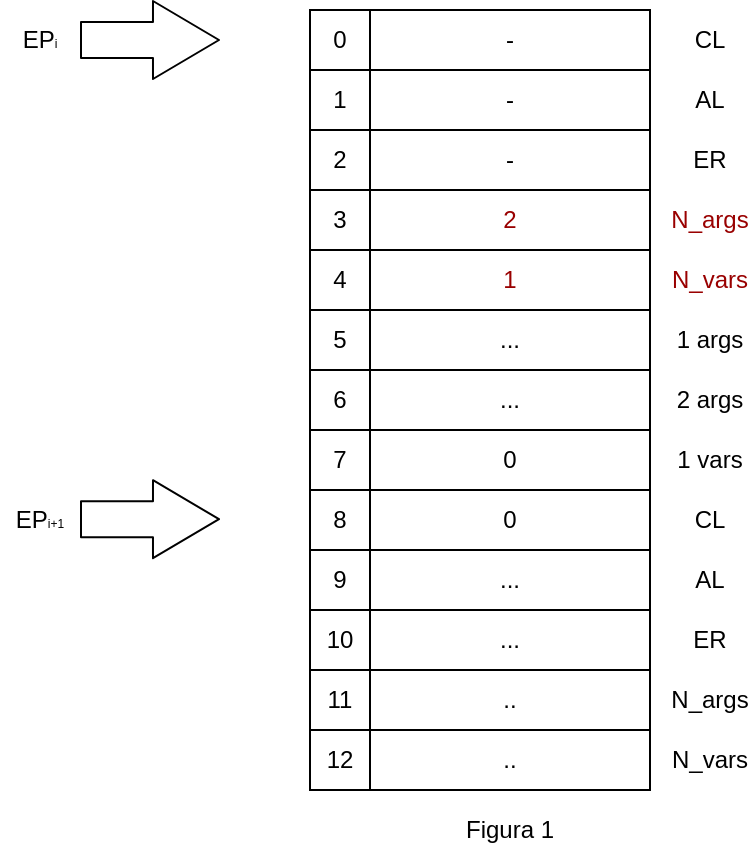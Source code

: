 <mxfile version="13.0.3" type="device" pages="3"><diagram id="bWIbmQKmutYjY63p2TUT" name="Page-1"><mxGraphModel dx="918" dy="692" grid="1" gridSize="10" guides="1" tooltips="1" connect="1" arrows="1" fold="1" page="1" pageScale="1" pageWidth="850" pageHeight="1100" math="0" shadow="0"><root><mxCell id="0"/><mxCell id="1" parent="0"/><mxCell id="3vf0LP9QEMY_0jzSVfLM-2" value="-" style="rounded=0;whiteSpace=wrap;html=1;" parent="1" vertex="1"><mxGeometry x="200" y="90" width="140" height="30" as="geometry"/></mxCell><mxCell id="3vf0LP9QEMY_0jzSVfLM-28" value="0" style="rounded=0;whiteSpace=wrap;html=1;" parent="1" vertex="1"><mxGeometry x="170" y="90" width="30" height="30" as="geometry"/></mxCell><mxCell id="3vf0LP9QEMY_0jzSVfLM-29" value="1" style="rounded=0;whiteSpace=wrap;html=1;" parent="1" vertex="1"><mxGeometry x="170" y="120" width="30" height="30" as="geometry"/></mxCell><mxCell id="3vf0LP9QEMY_0jzSVfLM-30" value="2" style="rounded=0;whiteSpace=wrap;html=1;" parent="1" vertex="1"><mxGeometry x="170" y="150" width="30" height="30" as="geometry"/></mxCell><mxCell id="3vf0LP9QEMY_0jzSVfLM-31" value="3" style="rounded=0;whiteSpace=wrap;html=1;" parent="1" vertex="1"><mxGeometry x="170" y="180" width="30" height="30" as="geometry"/></mxCell><mxCell id="3vf0LP9QEMY_0jzSVfLM-32" value="4" style="rounded=0;whiteSpace=wrap;html=1;" parent="1" vertex="1"><mxGeometry x="170" y="210" width="30" height="30" as="geometry"/></mxCell><mxCell id="3vf0LP9QEMY_0jzSVfLM-33" value="5" style="rounded=0;whiteSpace=wrap;html=1;" parent="1" vertex="1"><mxGeometry x="170" y="240" width="30" height="30" as="geometry"/></mxCell><mxCell id="3vf0LP9QEMY_0jzSVfLM-34" value="6" style="rounded=0;whiteSpace=wrap;html=1;" parent="1" vertex="1"><mxGeometry x="170" y="270" width="30" height="30" as="geometry"/></mxCell><mxCell id="3vf0LP9QEMY_0jzSVfLM-35" value="7" style="rounded=0;whiteSpace=wrap;html=1;" parent="1" vertex="1"><mxGeometry x="170" y="300" width="30" height="30" as="geometry"/></mxCell><mxCell id="3vf0LP9QEMY_0jzSVfLM-36" value="8" style="rounded=0;whiteSpace=wrap;html=1;" parent="1" vertex="1"><mxGeometry x="170" y="330" width="30" height="30" as="geometry"/></mxCell><mxCell id="3vf0LP9QEMY_0jzSVfLM-37" value="9" style="rounded=0;whiteSpace=wrap;html=1;" parent="1" vertex="1"><mxGeometry x="170" y="360" width="30" height="30" as="geometry"/></mxCell><mxCell id="3vf0LP9QEMY_0jzSVfLM-38" value="10" style="rounded=0;whiteSpace=wrap;html=1;" parent="1" vertex="1"><mxGeometry x="170" y="390" width="30" height="30" as="geometry"/></mxCell><mxCell id="3vf0LP9QEMY_0jzSVfLM-39" value="11" style="rounded=0;whiteSpace=wrap;html=1;" parent="1" vertex="1"><mxGeometry x="170" y="420" width="30" height="30" as="geometry"/></mxCell><mxCell id="3vf0LP9QEMY_0jzSVfLM-53" value="-" style="rounded=0;whiteSpace=wrap;html=1;" parent="1" vertex="1"><mxGeometry x="200" y="120" width="140" height="30" as="geometry"/></mxCell><mxCell id="3vf0LP9QEMY_0jzSVfLM-54" value="-" style="rounded=0;whiteSpace=wrap;html=1;" parent="1" vertex="1"><mxGeometry x="200" y="150" width="140" height="30" as="geometry"/></mxCell><mxCell id="3vf0LP9QEMY_0jzSVfLM-55" value="&lt;font color=&quot;#990000&quot;&gt;2&lt;/font&gt;" style="rounded=0;whiteSpace=wrap;html=1;" parent="1" vertex="1"><mxGeometry x="200" y="180" width="140" height="30" as="geometry"/></mxCell><mxCell id="3vf0LP9QEMY_0jzSVfLM-56" value="&lt;font color=&quot;#990000&quot;&gt;1&lt;/font&gt;" style="rounded=0;whiteSpace=wrap;html=1;" parent="1" vertex="1"><mxGeometry x="200" y="210" width="140" height="30" as="geometry"/></mxCell><mxCell id="3vf0LP9QEMY_0jzSVfLM-57" value="..." style="rounded=0;whiteSpace=wrap;html=1;" parent="1" vertex="1"><mxGeometry x="200" y="240" width="140" height="30" as="geometry"/></mxCell><mxCell id="3vf0LP9QEMY_0jzSVfLM-58" value="..." style="rounded=0;whiteSpace=wrap;html=1;" parent="1" vertex="1"><mxGeometry x="200" y="270" width="140" height="30" as="geometry"/></mxCell><mxCell id="3vf0LP9QEMY_0jzSVfLM-59" value="&lt;span&gt;0&lt;/span&gt;" style="rounded=0;whiteSpace=wrap;html=1;" parent="1" vertex="1"><mxGeometry x="200" y="300" width="140" height="30" as="geometry"/></mxCell><mxCell id="3vf0LP9QEMY_0jzSVfLM-60" value="0" style="rounded=0;whiteSpace=wrap;html=1;" parent="1" vertex="1"><mxGeometry x="200" y="330" width="140" height="30" as="geometry"/></mxCell><mxCell id="3vf0LP9QEMY_0jzSVfLM-61" value="..." style="rounded=0;whiteSpace=wrap;html=1;" parent="1" vertex="1"><mxGeometry x="200" y="360" width="140" height="30" as="geometry"/></mxCell><mxCell id="3vf0LP9QEMY_0jzSVfLM-62" value="..." style="rounded=0;whiteSpace=wrap;html=1;" parent="1" vertex="1"><mxGeometry x="200" y="390" width="140" height="30" as="geometry"/></mxCell><mxCell id="3vf0LP9QEMY_0jzSVfLM-63" value=".." style="rounded=0;whiteSpace=wrap;html=1;" parent="1" vertex="1"><mxGeometry x="200" y="420" width="140" height="30" as="geometry"/></mxCell><mxCell id="3vf0LP9QEMY_0jzSVfLM-72" value="CL" style="text;html=1;strokeColor=none;fillColor=none;align=center;verticalAlign=middle;whiteSpace=wrap;rounded=0;" parent="1" vertex="1"><mxGeometry x="350" y="95" width="40" height="20" as="geometry"/></mxCell><mxCell id="3vf0LP9QEMY_0jzSVfLM-73" value="AL" style="text;html=1;strokeColor=none;fillColor=none;align=center;verticalAlign=middle;whiteSpace=wrap;rounded=0;" parent="1" vertex="1"><mxGeometry x="350" y="125" width="40" height="20" as="geometry"/></mxCell><mxCell id="3vf0LP9QEMY_0jzSVfLM-74" value="ER" style="text;html=1;strokeColor=none;fillColor=none;align=center;verticalAlign=middle;whiteSpace=wrap;rounded=0;" parent="1" vertex="1"><mxGeometry x="350" y="155" width="40" height="20" as="geometry"/></mxCell><mxCell id="3vf0LP9QEMY_0jzSVfLM-75" value="1 args" style="text;html=1;strokeColor=none;fillColor=none;align=center;verticalAlign=middle;whiteSpace=wrap;rounded=0;" parent="1" vertex="1"><mxGeometry x="350" y="245" width="40" height="20" as="geometry"/></mxCell><mxCell id="3vf0LP9QEMY_0jzSVfLM-76" value="1 vars" style="text;html=1;strokeColor=none;fillColor=none;align=center;verticalAlign=middle;whiteSpace=wrap;rounded=0;" parent="1" vertex="1"><mxGeometry x="350" y="305" width="40" height="20" as="geometry"/></mxCell><mxCell id="3vf0LP9QEMY_0jzSVfLM-85" value="" style="shape=flexArrow;endArrow=classic;html=1;width=18;endSize=10.67;" parent="1" edge="1"><mxGeometry width="50" height="50" relative="1" as="geometry"><mxPoint x="55" y="105" as="sourcePoint"/><mxPoint x="125" y="105" as="targetPoint"/></mxGeometry></mxCell><mxCell id="3vf0LP9QEMY_0jzSVfLM-86" value="EP&lt;font style=&quot;font-size: 6px&quot;&gt;i&lt;/font&gt;" style="text;html=1;strokeColor=none;fillColor=none;align=center;verticalAlign=middle;whiteSpace=wrap;rounded=0;" parent="1" vertex="1"><mxGeometry x="15" y="95" width="40" height="20" as="geometry"/></mxCell><mxCell id="3vf0LP9QEMY_0jzSVfLM-88" value="2 args" style="text;html=1;strokeColor=none;fillColor=none;align=center;verticalAlign=middle;whiteSpace=wrap;rounded=0;" parent="1" vertex="1"><mxGeometry x="350" y="275" width="40" height="20" as="geometry"/></mxCell><mxCell id="3vf0LP9QEMY_0jzSVfLM-89" value="CL" style="text;html=1;strokeColor=none;fillColor=none;align=center;verticalAlign=middle;whiteSpace=wrap;rounded=0;" parent="1" vertex="1"><mxGeometry x="350" y="335" width="40" height="20" as="geometry"/></mxCell><mxCell id="3vf0LP9QEMY_0jzSVfLM-90" value="AL" style="text;html=1;strokeColor=none;fillColor=none;align=center;verticalAlign=middle;whiteSpace=wrap;rounded=0;" parent="1" vertex="1"><mxGeometry x="350" y="365" width="40" height="20" as="geometry"/></mxCell><mxCell id="3vf0LP9QEMY_0jzSVfLM-91" value="ER" style="text;html=1;strokeColor=none;fillColor=none;align=center;verticalAlign=middle;whiteSpace=wrap;rounded=0;" parent="1" vertex="1"><mxGeometry x="350" y="395" width="40" height="20" as="geometry"/></mxCell><mxCell id="90_dfy2m0-d4MlncVUaW-7" value="&lt;font color=&quot;#990000&quot;&gt;N_args&lt;/font&gt;" style="text;html=1;strokeColor=none;fillColor=none;align=center;verticalAlign=middle;whiteSpace=wrap;rounded=0;" parent="1" vertex="1"><mxGeometry x="350" y="185" width="40" height="20" as="geometry"/></mxCell><mxCell id="90_dfy2m0-d4MlncVUaW-9" value="N_args" style="text;html=1;strokeColor=none;fillColor=none;align=center;verticalAlign=middle;whiteSpace=wrap;rounded=0;" parent="1" vertex="1"><mxGeometry x="350" y="425" width="40" height="20" as="geometry"/></mxCell><mxCell id="90_dfy2m0-d4MlncVUaW-12" value="N_vars" style="text;html=1;strokeColor=none;fillColor=none;align=center;verticalAlign=middle;whiteSpace=wrap;rounded=0;" parent="1" vertex="1"><mxGeometry x="350" y="455" width="40" height="20" as="geometry"/></mxCell><mxCell id="90_dfy2m0-d4MlncVUaW-13" value="" style="shape=flexArrow;endArrow=classic;html=1;width=18;endSize=10.67;" parent="1" edge="1"><mxGeometry width="50" height="50" relative="1" as="geometry"><mxPoint x="55.0" y="344.58" as="sourcePoint"/><mxPoint x="125.0" y="344.58" as="targetPoint"/></mxGeometry></mxCell><mxCell id="90_dfy2m0-d4MlncVUaW-24" value="Figura 1" style="text;html=1;strokeColor=none;fillColor=none;align=center;verticalAlign=middle;whiteSpace=wrap;rounded=0;" parent="1" vertex="1"><mxGeometry x="235" y="490" width="70" height="20" as="geometry"/></mxCell><mxCell id="90_dfy2m0-d4MlncVUaW-26" value="EP&lt;font style=&quot;font-size: 6px&quot;&gt;i+1&lt;/font&gt;" style="text;html=1;strokeColor=none;fillColor=none;align=center;verticalAlign=middle;whiteSpace=wrap;rounded=0;" parent="1" vertex="1"><mxGeometry x="15" y="335" width="40" height="20" as="geometry"/></mxCell><mxCell id="rPzPwH_F-iFR3nJCpTKE-26" value="12" style="rounded=0;whiteSpace=wrap;html=1;" vertex="1" parent="1"><mxGeometry x="170" y="450" width="30" height="30" as="geometry"/></mxCell><mxCell id="rPzPwH_F-iFR3nJCpTKE-27" value=".." style="rounded=0;whiteSpace=wrap;html=1;" vertex="1" parent="1"><mxGeometry x="200" y="450" width="140" height="30" as="geometry"/></mxCell><mxCell id="rPzPwH_F-iFR3nJCpTKE-29" value="&lt;font color=&quot;#990000&quot;&gt;N_vars&lt;/font&gt;" style="text;html=1;strokeColor=none;fillColor=none;align=center;verticalAlign=middle;whiteSpace=wrap;rounded=0;" vertex="1" parent="1"><mxGeometry x="350" y="215" width="40" height="20" as="geometry"/></mxCell></root></mxGraphModel></diagram><diagram id="WdYudhhHzIaqCz_0Nquq" name="Page-2"><mxGraphModel dx="3054" dy="1660" grid="1" gridSize="10" guides="1" tooltips="1" connect="1" arrows="1" fold="1" page="1" pageScale="1" pageWidth="850" pageHeight="1100" math="0" shadow="0"><root><mxCell id="Pc0mgpyowYj7SjKnbzdj-0"/><mxCell id="Pc0mgpyowYj7SjKnbzdj-1" parent="Pc0mgpyowYj7SjKnbzdj-0"/><mxCell id="Pc0mgpyowYj7SjKnbzdj-29" style="rounded=0;orthogonalLoop=1;jettySize=auto;html=1;exitX=0.5;exitY=1;exitDx=0;exitDy=0;entryX=0.5;entryY=0;entryDx=0;entryDy=0;" parent="Pc0mgpyowYj7SjKnbzdj-1" source="Pc0mgpyowYj7SjKnbzdj-26" target="Pc0mgpyowYj7SjKnbzdj-27" edge="1"><mxGeometry relative="1" as="geometry"/></mxCell><mxCell id="Pc0mgpyowYj7SjKnbzdj-137" style="edgeStyle=none;rounded=0;orthogonalLoop=1;jettySize=auto;html=1;exitX=0.5;exitY=1;exitDx=0;exitDy=0;entryX=0.5;entryY=0;entryDx=0;entryDy=0;" parent="Pc0mgpyowYj7SjKnbzdj-1" source="Pc0mgpyowYj7SjKnbzdj-26" target="Pc0mgpyowYj7SjKnbzdj-109" edge="1"><mxGeometry relative="1" as="geometry"/></mxCell><mxCell id="Pc0mgpyowYj7SjKnbzdj-26" value="0&lt;br&gt;&lt;br&gt;int[1, 17]" style="rounded=0;whiteSpace=wrap;html=1;" parent="Pc0mgpyowYj7SjKnbzdj-1" vertex="1"><mxGeometry x="255" y="90" width="280" height="70" as="geometry"/></mxCell><mxCell id="Pc0mgpyowYj7SjKnbzdj-48" style="edgeStyle=none;rounded=0;orthogonalLoop=1;jettySize=auto;html=1;exitX=0.5;exitY=1;exitDx=0;exitDy=0;entryX=0.5;entryY=0;entryDx=0;entryDy=0;" parent="Pc0mgpyowYj7SjKnbzdj-1" source="Pc0mgpyowYj7SjKnbzdj-27" target="Pc0mgpyowYj7SjKnbzdj-47" edge="1"><mxGeometry relative="1" as="geometry"/></mxCell><mxCell id="Pc0mgpyowYj7SjKnbzdj-51" style="edgeStyle=none;rounded=0;orthogonalLoop=1;jettySize=auto;html=1;exitX=0.5;exitY=1;exitDx=0;exitDy=0;entryX=0.5;entryY=0;entryDx=0;entryDy=0;" parent="Pc0mgpyowYj7SjKnbzdj-1" source="Pc0mgpyowYj7SjKnbzdj-27" target="Pc0mgpyowYj7SjKnbzdj-100" edge="1"><mxGeometry relative="1" as="geometry"><mxPoint x="212.5" y="380" as="targetPoint"/></mxGeometry></mxCell><mxCell id="Pc0mgpyowYj7SjKnbzdj-79" style="edgeStyle=none;rounded=0;orthogonalLoop=1;jettySize=auto;html=1;exitX=0.5;exitY=1;exitDx=0;exitDy=0;entryX=0.5;entryY=0;entryDx=0;entryDy=0;" parent="Pc0mgpyowYj7SjKnbzdj-1" source="Pc0mgpyowYj7SjKnbzdj-27" target="Pc0mgpyowYj7SjKnbzdj-67" edge="1"><mxGeometry relative="1" as="geometry"/></mxCell><mxCell id="Pc0mgpyowYj7SjKnbzdj-27" value="1&lt;br&gt;&lt;br&gt;int[2, 7, 12]" style="rounded=0;whiteSpace=wrap;html=1;" parent="Pc0mgpyowYj7SjKnbzdj-1" vertex="1"><mxGeometry x="-100" y="240" width="125" height="70" as="geometry"/></mxCell><mxCell id="Pc0mgpyowYj7SjKnbzdj-43" value="H = 1" style="text;html=1;strokeColor=none;fillColor=none;align=center;verticalAlign=middle;whiteSpace=wrap;rounded=0;" parent="Pc0mgpyowYj7SjKnbzdj-1" vertex="1"><mxGeometry x="1330" y="265" width="40" height="20" as="geometry"/></mxCell><mxCell id="Pc0mgpyowYj7SjKnbzdj-44" value="H = 2" style="text;html=1;strokeColor=none;fillColor=none;align=center;verticalAlign=middle;whiteSpace=wrap;rounded=0;" parent="Pc0mgpyowYj7SjKnbzdj-1" vertex="1"><mxGeometry x="1330" y="410" width="40" height="20" as="geometry"/></mxCell><mxCell id="Pc0mgpyowYj7SjKnbzdj-45" value="H = 3" style="text;html=1;strokeColor=none;fillColor=none;align=center;verticalAlign=middle;whiteSpace=wrap;rounded=0;" parent="Pc0mgpyowYj7SjKnbzdj-1" vertex="1"><mxGeometry x="1330" y="520" width="40" height="20" as="geometry"/></mxCell><mxCell id="Pc0mgpyowYj7SjKnbzdj-84" style="edgeStyle=none;rounded=0;orthogonalLoop=1;jettySize=auto;html=1;exitX=0.5;exitY=1;exitDx=0;exitDy=0;entryX=0.5;entryY=0;entryDx=0;entryDy=0;" parent="Pc0mgpyowYj7SjKnbzdj-1" source="Pc0mgpyowYj7SjKnbzdj-47" target="Pc0mgpyowYj7SjKnbzdj-80" edge="1"><mxGeometry relative="1" as="geometry"/></mxCell><mxCell id="Pc0mgpyowYj7SjKnbzdj-85" style="edgeStyle=none;rounded=0;orthogonalLoop=1;jettySize=auto;html=1;exitX=0.5;exitY=1;exitDx=0;exitDy=0;entryX=0.5;entryY=0;entryDx=0;entryDy=0;" parent="Pc0mgpyowYj7SjKnbzdj-1" source="Pc0mgpyowYj7SjKnbzdj-47" target="Pc0mgpyowYj7SjKnbzdj-81" edge="1"><mxGeometry relative="1" as="geometry"/></mxCell><mxCell id="Pc0mgpyowYj7SjKnbzdj-86" style="edgeStyle=none;rounded=0;orthogonalLoop=1;jettySize=auto;html=1;exitX=0.5;exitY=1;exitDx=0;exitDy=0;entryX=0.5;entryY=0;entryDx=0;entryDy=0;" parent="Pc0mgpyowYj7SjKnbzdj-1" source="Pc0mgpyowYj7SjKnbzdj-47" target="Pc0mgpyowYj7SjKnbzdj-82" edge="1"><mxGeometry relative="1" as="geometry"/></mxCell><mxCell id="Pc0mgpyowYj7SjKnbzdj-87" style="edgeStyle=none;rounded=0;orthogonalLoop=1;jettySize=auto;html=1;exitX=0.5;exitY=1;exitDx=0;exitDy=0;entryX=0.5;entryY=0;entryDx=0;entryDy=0;" parent="Pc0mgpyowYj7SjKnbzdj-1" source="Pc0mgpyowYj7SjKnbzdj-47" target="Pc0mgpyowYj7SjKnbzdj-83" edge="1"><mxGeometry relative="1" as="geometry"/></mxCell><mxCell id="Pc0mgpyowYj7SjKnbzdj-47" value="2&lt;br&gt;&lt;br&gt;int[3, 4, 5, 6]" style="rounded=0;whiteSpace=wrap;html=1;" parent="Pc0mgpyowYj7SjKnbzdj-1" vertex="1"><mxGeometry x="-380" y="380" width="120" height="70" as="geometry"/></mxCell><mxCell id="Pc0mgpyowYj7SjKnbzdj-66" value="nós que existem até à raiz a partir desta altura * pos do nó + 1&lt;br&gt;&lt;br&gt;neste caso vai dar a posição 17" style="text;html=1;strokeColor=none;fillColor=none;align=center;verticalAlign=middle;whiteSpace=wrap;rounded=0;" parent="Pc0mgpyowYj7SjKnbzdj-1" vertex="1"><mxGeometry x="-326" y="247.5" width="216" height="55" as="geometry"/></mxCell><mxCell id="Pc0mgpyowYj7SjKnbzdj-92" style="edgeStyle=none;rounded=0;orthogonalLoop=1;jettySize=auto;html=1;exitX=0.5;exitY=1;exitDx=0;exitDy=0;entryX=0.5;entryY=0;entryDx=0;entryDy=0;" parent="Pc0mgpyowYj7SjKnbzdj-1" source="Pc0mgpyowYj7SjKnbzdj-67" target="Pc0mgpyowYj7SjKnbzdj-88" edge="1"><mxGeometry relative="1" as="geometry"/></mxCell><mxCell id="Pc0mgpyowYj7SjKnbzdj-93" style="edgeStyle=none;rounded=0;orthogonalLoop=1;jettySize=auto;html=1;exitX=0.5;exitY=1;exitDx=0;exitDy=0;entryX=0.5;entryY=0;entryDx=0;entryDy=0;" parent="Pc0mgpyowYj7SjKnbzdj-1" source="Pc0mgpyowYj7SjKnbzdj-67" target="Pc0mgpyowYj7SjKnbzdj-89" edge="1"><mxGeometry relative="1" as="geometry"/></mxCell><mxCell id="Pc0mgpyowYj7SjKnbzdj-94" style="edgeStyle=none;rounded=0;orthogonalLoop=1;jettySize=auto;html=1;exitX=0.5;exitY=1;exitDx=0;exitDy=0;entryX=0.5;entryY=0;entryDx=0;entryDy=0;" parent="Pc0mgpyowYj7SjKnbzdj-1" source="Pc0mgpyowYj7SjKnbzdj-67" target="Pc0mgpyowYj7SjKnbzdj-90" edge="1"><mxGeometry relative="1" as="geometry"/></mxCell><mxCell id="Pc0mgpyowYj7SjKnbzdj-95" style="edgeStyle=none;rounded=0;orthogonalLoop=1;jettySize=auto;html=1;exitX=0.5;exitY=1;exitDx=0;exitDy=0;entryX=0.5;entryY=0;entryDx=0;entryDy=0;" parent="Pc0mgpyowYj7SjKnbzdj-1" source="Pc0mgpyowYj7SjKnbzdj-67" target="Pc0mgpyowYj7SjKnbzdj-91" edge="1"><mxGeometry relative="1" as="geometry"/></mxCell><mxCell id="Pc0mgpyowYj7SjKnbzdj-67" value="7" style="rounded=0;whiteSpace=wrap;html=1;" parent="Pc0mgpyowYj7SjKnbzdj-1" vertex="1"><mxGeometry x="-100" y="385" width="125" height="70" as="geometry"/></mxCell><mxCell id="Pc0mgpyowYj7SjKnbzdj-80" value="3" style="rounded=0;whiteSpace=wrap;html=1;" parent="Pc0mgpyowYj7SjKnbzdj-1" vertex="1"><mxGeometry x="-450" y="500" width="60" height="60" as="geometry"/></mxCell><mxCell id="Pc0mgpyowYj7SjKnbzdj-81" value="4" style="rounded=0;whiteSpace=wrap;html=1;" parent="Pc0mgpyowYj7SjKnbzdj-1" vertex="1"><mxGeometry x="-380" y="500" width="60" height="60" as="geometry"/></mxCell><mxCell id="Pc0mgpyowYj7SjKnbzdj-82" value="5" style="rounded=0;whiteSpace=wrap;html=1;" parent="Pc0mgpyowYj7SjKnbzdj-1" vertex="1"><mxGeometry x="-310" y="500" width="60" height="60" as="geometry"/></mxCell><mxCell id="Pc0mgpyowYj7SjKnbzdj-83" value="6" style="rounded=0;whiteSpace=wrap;html=1;" parent="Pc0mgpyowYj7SjKnbzdj-1" vertex="1"><mxGeometry x="-240" y="500" width="60" height="60" as="geometry"/></mxCell><mxCell id="Pc0mgpyowYj7SjKnbzdj-88" value="8" style="rounded=0;whiteSpace=wrap;html=1;" parent="Pc0mgpyowYj7SjKnbzdj-1" vertex="1"><mxGeometry x="-170" y="500" width="60" height="60" as="geometry"/></mxCell><mxCell id="Pc0mgpyowYj7SjKnbzdj-89" value="9" style="rounded=0;whiteSpace=wrap;html=1;" parent="Pc0mgpyowYj7SjKnbzdj-1" vertex="1"><mxGeometry x="-100" y="500" width="60" height="60" as="geometry"/></mxCell><mxCell id="Pc0mgpyowYj7SjKnbzdj-90" value="10" style="rounded=0;whiteSpace=wrap;html=1;" parent="Pc0mgpyowYj7SjKnbzdj-1" vertex="1"><mxGeometry x="-30" y="500" width="60" height="60" as="geometry"/></mxCell><mxCell id="Pc0mgpyowYj7SjKnbzdj-91" value="11" style="rounded=0;whiteSpace=wrap;html=1;" parent="Pc0mgpyowYj7SjKnbzdj-1" vertex="1"><mxGeometry x="40" y="500" width="60" height="60" as="geometry"/></mxCell><mxCell id="Pc0mgpyowYj7SjKnbzdj-96" style="edgeStyle=none;rounded=0;orthogonalLoop=1;jettySize=auto;html=1;exitX=0.5;exitY=1;exitDx=0;exitDy=0;entryX=0.5;entryY=0;entryDx=0;entryDy=0;" parent="Pc0mgpyowYj7SjKnbzdj-1" source="Pc0mgpyowYj7SjKnbzdj-100" target="Pc0mgpyowYj7SjKnbzdj-101" edge="1"><mxGeometry relative="1" as="geometry"/></mxCell><mxCell id="Pc0mgpyowYj7SjKnbzdj-97" style="edgeStyle=none;rounded=0;orthogonalLoop=1;jettySize=auto;html=1;exitX=0.5;exitY=1;exitDx=0;exitDy=0;entryX=0.5;entryY=0;entryDx=0;entryDy=0;" parent="Pc0mgpyowYj7SjKnbzdj-1" source="Pc0mgpyowYj7SjKnbzdj-100" target="Pc0mgpyowYj7SjKnbzdj-102" edge="1"><mxGeometry relative="1" as="geometry"/></mxCell><mxCell id="Pc0mgpyowYj7SjKnbzdj-98" style="edgeStyle=none;rounded=0;orthogonalLoop=1;jettySize=auto;html=1;exitX=0.5;exitY=1;exitDx=0;exitDy=0;entryX=0.5;entryY=0;entryDx=0;entryDy=0;" parent="Pc0mgpyowYj7SjKnbzdj-1" source="Pc0mgpyowYj7SjKnbzdj-100" target="Pc0mgpyowYj7SjKnbzdj-103" edge="1"><mxGeometry relative="1" as="geometry"/></mxCell><mxCell id="Pc0mgpyowYj7SjKnbzdj-99" style="edgeStyle=none;rounded=0;orthogonalLoop=1;jettySize=auto;html=1;exitX=0.5;exitY=1;exitDx=0;exitDy=0;entryX=0.5;entryY=0;entryDx=0;entryDy=0;" parent="Pc0mgpyowYj7SjKnbzdj-1" source="Pc0mgpyowYj7SjKnbzdj-100" target="Pc0mgpyowYj7SjKnbzdj-104" edge="1"><mxGeometry relative="1" as="geometry"/></mxCell><mxCell id="Pc0mgpyowYj7SjKnbzdj-100" value="12" style="rounded=0;whiteSpace=wrap;html=1;" parent="Pc0mgpyowYj7SjKnbzdj-1" vertex="1"><mxGeometry x="180" y="385" width="125" height="70" as="geometry"/></mxCell><mxCell id="Pc0mgpyowYj7SjKnbzdj-101" value="13" style="rounded=0;whiteSpace=wrap;html=1;" parent="Pc0mgpyowYj7SjKnbzdj-1" vertex="1"><mxGeometry x="110" y="500" width="60" height="60" as="geometry"/></mxCell><mxCell id="Pc0mgpyowYj7SjKnbzdj-102" value="14" style="rounded=0;whiteSpace=wrap;html=1;" parent="Pc0mgpyowYj7SjKnbzdj-1" vertex="1"><mxGeometry x="180" y="500" width="60" height="60" as="geometry"/></mxCell><mxCell id="Pc0mgpyowYj7SjKnbzdj-103" value="15" style="rounded=0;whiteSpace=wrap;html=1;" parent="Pc0mgpyowYj7SjKnbzdj-1" vertex="1"><mxGeometry x="250" y="500" width="60" height="60" as="geometry"/></mxCell><mxCell id="Pc0mgpyowYj7SjKnbzdj-104" value="16" style="rounded=0;whiteSpace=wrap;html=1;" parent="Pc0mgpyowYj7SjKnbzdj-1" vertex="1"><mxGeometry x="320" y="500" width="60" height="60" as="geometry"/></mxCell><mxCell id="Pc0mgpyowYj7SjKnbzdj-106" style="edgeStyle=none;rounded=0;orthogonalLoop=1;jettySize=auto;html=1;exitX=0.5;exitY=1;exitDx=0;exitDy=0;entryX=0.5;entryY=0;entryDx=0;entryDy=0;" parent="Pc0mgpyowYj7SjKnbzdj-1" source="Pc0mgpyowYj7SjKnbzdj-109" target="Pc0mgpyowYj7SjKnbzdj-114" edge="1"><mxGeometry relative="1" as="geometry"/></mxCell><mxCell id="Pc0mgpyowYj7SjKnbzdj-107" style="edgeStyle=none;rounded=0;orthogonalLoop=1;jettySize=auto;html=1;exitX=0.5;exitY=1;exitDx=0;exitDy=0;entryX=0.5;entryY=0;entryDx=0;entryDy=0;" parent="Pc0mgpyowYj7SjKnbzdj-1" source="Pc0mgpyowYj7SjKnbzdj-109" target="Pc0mgpyowYj7SjKnbzdj-132" edge="1"><mxGeometry relative="1" as="geometry"><mxPoint x="1062.5" y="380" as="targetPoint"/></mxGeometry></mxCell><mxCell id="Pc0mgpyowYj7SjKnbzdj-108" style="edgeStyle=none;rounded=0;orthogonalLoop=1;jettySize=auto;html=1;exitX=0.5;exitY=1;exitDx=0;exitDy=0;entryX=0.5;entryY=0;entryDx=0;entryDy=0;" parent="Pc0mgpyowYj7SjKnbzdj-1" source="Pc0mgpyowYj7SjKnbzdj-109" target="Pc0mgpyowYj7SjKnbzdj-119" edge="1"><mxGeometry relative="1" as="geometry"/></mxCell><mxCell id="Pc0mgpyowYj7SjKnbzdj-109" value="17" style="rounded=0;whiteSpace=wrap;html=1;" parent="Pc0mgpyowYj7SjKnbzdj-1" vertex="1"><mxGeometry x="750" y="240" width="125" height="70" as="geometry"/></mxCell><mxCell id="Pc0mgpyowYj7SjKnbzdj-110" style="edgeStyle=none;rounded=0;orthogonalLoop=1;jettySize=auto;html=1;exitX=0.5;exitY=1;exitDx=0;exitDy=0;entryX=0.5;entryY=0;entryDx=0;entryDy=0;" parent="Pc0mgpyowYj7SjKnbzdj-1" source="Pc0mgpyowYj7SjKnbzdj-114" target="Pc0mgpyowYj7SjKnbzdj-120" edge="1"><mxGeometry relative="1" as="geometry"/></mxCell><mxCell id="Pc0mgpyowYj7SjKnbzdj-111" style="edgeStyle=none;rounded=0;orthogonalLoop=1;jettySize=auto;html=1;exitX=0.5;exitY=1;exitDx=0;exitDy=0;entryX=0.5;entryY=0;entryDx=0;entryDy=0;" parent="Pc0mgpyowYj7SjKnbzdj-1" source="Pc0mgpyowYj7SjKnbzdj-114" target="Pc0mgpyowYj7SjKnbzdj-121" edge="1"><mxGeometry relative="1" as="geometry"/></mxCell><mxCell id="Pc0mgpyowYj7SjKnbzdj-112" style="edgeStyle=none;rounded=0;orthogonalLoop=1;jettySize=auto;html=1;exitX=0.5;exitY=1;exitDx=0;exitDy=0;entryX=0.5;entryY=0;entryDx=0;entryDy=0;" parent="Pc0mgpyowYj7SjKnbzdj-1" source="Pc0mgpyowYj7SjKnbzdj-114" target="Pc0mgpyowYj7SjKnbzdj-122" edge="1"><mxGeometry relative="1" as="geometry"/></mxCell><mxCell id="Pc0mgpyowYj7SjKnbzdj-113" style="edgeStyle=none;rounded=0;orthogonalLoop=1;jettySize=auto;html=1;exitX=0.5;exitY=1;exitDx=0;exitDy=0;entryX=0.5;entryY=0;entryDx=0;entryDy=0;" parent="Pc0mgpyowYj7SjKnbzdj-1" source="Pc0mgpyowYj7SjKnbzdj-114" target="Pc0mgpyowYj7SjKnbzdj-123" edge="1"><mxGeometry relative="1" as="geometry"/></mxCell><mxCell id="Pc0mgpyowYj7SjKnbzdj-114" value="18" style="rounded=0;whiteSpace=wrap;html=1;" parent="Pc0mgpyowYj7SjKnbzdj-1" vertex="1"><mxGeometry x="470" y="380" width="120" height="70" as="geometry"/></mxCell><mxCell id="Pc0mgpyowYj7SjKnbzdj-115" style="edgeStyle=none;rounded=0;orthogonalLoop=1;jettySize=auto;html=1;exitX=0.5;exitY=1;exitDx=0;exitDy=0;entryX=0.5;entryY=0;entryDx=0;entryDy=0;" parent="Pc0mgpyowYj7SjKnbzdj-1" source="Pc0mgpyowYj7SjKnbzdj-119" target="Pc0mgpyowYj7SjKnbzdj-124" edge="1"><mxGeometry relative="1" as="geometry"/></mxCell><mxCell id="Pc0mgpyowYj7SjKnbzdj-116" style="edgeStyle=none;rounded=0;orthogonalLoop=1;jettySize=auto;html=1;exitX=0.5;exitY=1;exitDx=0;exitDy=0;entryX=0.5;entryY=0;entryDx=0;entryDy=0;" parent="Pc0mgpyowYj7SjKnbzdj-1" source="Pc0mgpyowYj7SjKnbzdj-119" target="Pc0mgpyowYj7SjKnbzdj-125" edge="1"><mxGeometry relative="1" as="geometry"/></mxCell><mxCell id="Pc0mgpyowYj7SjKnbzdj-117" style="edgeStyle=none;rounded=0;orthogonalLoop=1;jettySize=auto;html=1;exitX=0.5;exitY=1;exitDx=0;exitDy=0;entryX=0.5;entryY=0;entryDx=0;entryDy=0;" parent="Pc0mgpyowYj7SjKnbzdj-1" source="Pc0mgpyowYj7SjKnbzdj-119" target="Pc0mgpyowYj7SjKnbzdj-126" edge="1"><mxGeometry relative="1" as="geometry"/></mxCell><mxCell id="Pc0mgpyowYj7SjKnbzdj-118" style="edgeStyle=none;rounded=0;orthogonalLoop=1;jettySize=auto;html=1;exitX=0.5;exitY=1;exitDx=0;exitDy=0;entryX=0.5;entryY=0;entryDx=0;entryDy=0;" parent="Pc0mgpyowYj7SjKnbzdj-1" source="Pc0mgpyowYj7SjKnbzdj-119" target="Pc0mgpyowYj7SjKnbzdj-127" edge="1"><mxGeometry relative="1" as="geometry"/></mxCell><mxCell id="Pc0mgpyowYj7SjKnbzdj-119" value="23" style="rounded=0;whiteSpace=wrap;html=1;" parent="Pc0mgpyowYj7SjKnbzdj-1" vertex="1"><mxGeometry x="750" y="385" width="125" height="70" as="geometry"/></mxCell><mxCell id="Pc0mgpyowYj7SjKnbzdj-120" value="19" style="rounded=0;whiteSpace=wrap;html=1;" parent="Pc0mgpyowYj7SjKnbzdj-1" vertex="1"><mxGeometry x="400" y="500" width="60" height="60" as="geometry"/></mxCell><mxCell id="Pc0mgpyowYj7SjKnbzdj-121" value="20" style="rounded=0;whiteSpace=wrap;html=1;" parent="Pc0mgpyowYj7SjKnbzdj-1" vertex="1"><mxGeometry x="470" y="500" width="60" height="60" as="geometry"/></mxCell><mxCell id="Pc0mgpyowYj7SjKnbzdj-122" value="21" style="rounded=0;whiteSpace=wrap;html=1;" parent="Pc0mgpyowYj7SjKnbzdj-1" vertex="1"><mxGeometry x="540" y="500" width="60" height="60" as="geometry"/></mxCell><mxCell id="Pc0mgpyowYj7SjKnbzdj-123" value="22" style="rounded=0;whiteSpace=wrap;html=1;" parent="Pc0mgpyowYj7SjKnbzdj-1" vertex="1"><mxGeometry x="610" y="500" width="60" height="60" as="geometry"/></mxCell><mxCell id="Pc0mgpyowYj7SjKnbzdj-124" value="24" style="rounded=0;whiteSpace=wrap;html=1;" parent="Pc0mgpyowYj7SjKnbzdj-1" vertex="1"><mxGeometry x="680" y="500" width="60" height="60" as="geometry"/></mxCell><mxCell id="Pc0mgpyowYj7SjKnbzdj-125" value="25" style="rounded=0;whiteSpace=wrap;html=1;" parent="Pc0mgpyowYj7SjKnbzdj-1" vertex="1"><mxGeometry x="750" y="500" width="60" height="60" as="geometry"/></mxCell><mxCell id="Pc0mgpyowYj7SjKnbzdj-126" value="26" style="rounded=0;whiteSpace=wrap;html=1;" parent="Pc0mgpyowYj7SjKnbzdj-1" vertex="1"><mxGeometry x="820" y="500" width="60" height="60" as="geometry"/></mxCell><mxCell id="Pc0mgpyowYj7SjKnbzdj-127" value="27" style="rounded=0;whiteSpace=wrap;html=1;" parent="Pc0mgpyowYj7SjKnbzdj-1" vertex="1"><mxGeometry x="890" y="500" width="60" height="60" as="geometry"/></mxCell><mxCell id="Pc0mgpyowYj7SjKnbzdj-128" style="edgeStyle=none;rounded=0;orthogonalLoop=1;jettySize=auto;html=1;exitX=0.5;exitY=1;exitDx=0;exitDy=0;entryX=0.5;entryY=0;entryDx=0;entryDy=0;" parent="Pc0mgpyowYj7SjKnbzdj-1" source="Pc0mgpyowYj7SjKnbzdj-132" target="Pc0mgpyowYj7SjKnbzdj-133" edge="1"><mxGeometry relative="1" as="geometry"/></mxCell><mxCell id="Pc0mgpyowYj7SjKnbzdj-129" style="edgeStyle=none;rounded=0;orthogonalLoop=1;jettySize=auto;html=1;exitX=0.5;exitY=1;exitDx=0;exitDy=0;entryX=0.5;entryY=0;entryDx=0;entryDy=0;" parent="Pc0mgpyowYj7SjKnbzdj-1" source="Pc0mgpyowYj7SjKnbzdj-132" target="Pc0mgpyowYj7SjKnbzdj-134" edge="1"><mxGeometry relative="1" as="geometry"/></mxCell><mxCell id="Pc0mgpyowYj7SjKnbzdj-130" style="edgeStyle=none;rounded=0;orthogonalLoop=1;jettySize=auto;html=1;exitX=0.5;exitY=1;exitDx=0;exitDy=0;entryX=0.5;entryY=0;entryDx=0;entryDy=0;" parent="Pc0mgpyowYj7SjKnbzdj-1" source="Pc0mgpyowYj7SjKnbzdj-132" target="Pc0mgpyowYj7SjKnbzdj-135" edge="1"><mxGeometry relative="1" as="geometry"/></mxCell><mxCell id="Pc0mgpyowYj7SjKnbzdj-131" style="edgeStyle=none;rounded=0;orthogonalLoop=1;jettySize=auto;html=1;exitX=0.5;exitY=1;exitDx=0;exitDy=0;entryX=0.5;entryY=0;entryDx=0;entryDy=0;" parent="Pc0mgpyowYj7SjKnbzdj-1" source="Pc0mgpyowYj7SjKnbzdj-132" target="Pc0mgpyowYj7SjKnbzdj-136" edge="1"><mxGeometry relative="1" as="geometry"/></mxCell><mxCell id="Pc0mgpyowYj7SjKnbzdj-132" value="28" style="rounded=0;whiteSpace=wrap;html=1;" parent="Pc0mgpyowYj7SjKnbzdj-1" vertex="1"><mxGeometry x="1030" y="385" width="125" height="70" as="geometry"/></mxCell><mxCell id="Pc0mgpyowYj7SjKnbzdj-133" value="29" style="rounded=0;whiteSpace=wrap;html=1;" parent="Pc0mgpyowYj7SjKnbzdj-1" vertex="1"><mxGeometry x="960" y="500" width="60" height="60" as="geometry"/></mxCell><mxCell id="Pc0mgpyowYj7SjKnbzdj-134" value="30" style="rounded=0;whiteSpace=wrap;html=1;" parent="Pc0mgpyowYj7SjKnbzdj-1" vertex="1"><mxGeometry x="1030" y="500" width="60" height="60" as="geometry"/></mxCell><mxCell id="Pc0mgpyowYj7SjKnbzdj-135" value="31" style="rounded=0;whiteSpace=wrap;html=1;" parent="Pc0mgpyowYj7SjKnbzdj-1" vertex="1"><mxGeometry x="1100" y="500" width="60" height="60" as="geometry"/></mxCell><mxCell id="Pc0mgpyowYj7SjKnbzdj-136" value="32" style="rounded=0;whiteSpace=wrap;html=1;" parent="Pc0mgpyowYj7SjKnbzdj-1" vertex="1"><mxGeometry x="1170" y="500" width="60" height="60" as="geometry"/></mxCell><mxCell id="A1W6BIiXsPoPjLolgV_u-0" style="edgeStyle=orthogonalEdgeStyle;rounded=0;orthogonalLoop=1;jettySize=auto;html=1;exitX=0.5;exitY=1;exitDx=0;exitDy=0;entryX=0.5;entryY=1;entryDx=0;entryDy=0;" edge="1" parent="Pc0mgpyowYj7SjKnbzdj-1" source="Pc0mgpyowYj7SjKnbzdj-141" target="Pc0mgpyowYj7SjKnbzdj-142"><mxGeometry relative="1" as="geometry"/></mxCell><mxCell id="A1W6BIiXsPoPjLolgV_u-1" style="edgeStyle=orthogonalEdgeStyle;rounded=0;orthogonalLoop=1;jettySize=auto;html=1;exitX=0.5;exitY=1;exitDx=0;exitDy=0;entryX=0.5;entryY=1;entryDx=0;entryDy=0;" edge="1" parent="Pc0mgpyowYj7SjKnbzdj-1" source="Pc0mgpyowYj7SjKnbzdj-141" target="Pc0mgpyowYj7SjKnbzdj-167"><mxGeometry relative="1" as="geometry"/></mxCell><mxCell id="A1W6BIiXsPoPjLolgV_u-2" style="edgeStyle=orthogonalEdgeStyle;rounded=0;orthogonalLoop=1;jettySize=auto;html=1;exitX=0.5;exitY=1;exitDx=0;exitDy=0;entryX=0.5;entryY=1;entryDx=0;entryDy=0;" edge="1" parent="Pc0mgpyowYj7SjKnbzdj-1" source="Pc0mgpyowYj7SjKnbzdj-141" target="Pc0mgpyowYj7SjKnbzdj-168"><mxGeometry relative="1" as="geometry"/></mxCell><mxCell id="Pc0mgpyowYj7SjKnbzdj-141" value="1" style="rounded=0;whiteSpace=wrap;html=1;" parent="Pc0mgpyowYj7SjKnbzdj-1" vertex="1"><mxGeometry x="-565" y="620" width="60" height="60" as="geometry"/></mxCell><mxCell id="A1W6BIiXsPoPjLolgV_u-3" style="edgeStyle=orthogonalEdgeStyle;rounded=0;orthogonalLoop=1;jettySize=auto;html=1;exitX=0.5;exitY=0;exitDx=0;exitDy=0;entryX=0.5;entryY=0;entryDx=0;entryDy=0;" edge="1" parent="Pc0mgpyowYj7SjKnbzdj-1" source="Pc0mgpyowYj7SjKnbzdj-142" target="Pc0mgpyowYj7SjKnbzdj-143"><mxGeometry relative="1" as="geometry"/></mxCell><mxCell id="A1W6BIiXsPoPjLolgV_u-4" style="edgeStyle=orthogonalEdgeStyle;rounded=0;orthogonalLoop=1;jettySize=auto;html=1;exitX=0.5;exitY=0;exitDx=0;exitDy=0;entryX=0.5;entryY=0;entryDx=0;entryDy=0;" edge="1" parent="Pc0mgpyowYj7SjKnbzdj-1" source="Pc0mgpyowYj7SjKnbzdj-142" target="Pc0mgpyowYj7SjKnbzdj-144"><mxGeometry relative="1" as="geometry"/></mxCell><mxCell id="A1W6BIiXsPoPjLolgV_u-5" style="edgeStyle=orthogonalEdgeStyle;rounded=0;orthogonalLoop=1;jettySize=auto;html=1;exitX=0.5;exitY=0;exitDx=0;exitDy=0;entryX=0.5;entryY=0;entryDx=0;entryDy=0;" edge="1" parent="Pc0mgpyowYj7SjKnbzdj-1" source="Pc0mgpyowYj7SjKnbzdj-142" target="Pc0mgpyowYj7SjKnbzdj-145"><mxGeometry relative="1" as="geometry"/></mxCell><mxCell id="A1W6BIiXsPoPjLolgV_u-6" style="edgeStyle=orthogonalEdgeStyle;rounded=0;orthogonalLoop=1;jettySize=auto;html=1;exitX=0.5;exitY=0;exitDx=0;exitDy=0;entryX=0.5;entryY=0;entryDx=0;entryDy=0;" edge="1" parent="Pc0mgpyowYj7SjKnbzdj-1" source="Pc0mgpyowYj7SjKnbzdj-142" target="Pc0mgpyowYj7SjKnbzdj-146"><mxGeometry relative="1" as="geometry"/></mxCell><mxCell id="Pc0mgpyowYj7SjKnbzdj-142" value="2" style="rounded=0;whiteSpace=wrap;html=1;" parent="Pc0mgpyowYj7SjKnbzdj-1" vertex="1"><mxGeometry x="-505" y="620" width="60" height="60" as="geometry"/></mxCell><mxCell id="Pc0mgpyowYj7SjKnbzdj-143" value="3" style="rounded=0;whiteSpace=wrap;html=1;" parent="Pc0mgpyowYj7SjKnbzdj-1" vertex="1"><mxGeometry x="-445" y="620" width="60" height="60" as="geometry"/></mxCell><mxCell id="Pc0mgpyowYj7SjKnbzdj-144" value="4" style="rounded=0;whiteSpace=wrap;html=1;" parent="Pc0mgpyowYj7SjKnbzdj-1" vertex="1"><mxGeometry x="-385" y="620" width="60" height="60" as="geometry"/></mxCell><mxCell id="Pc0mgpyowYj7SjKnbzdj-145" value="5" style="rounded=0;whiteSpace=wrap;html=1;" parent="Pc0mgpyowYj7SjKnbzdj-1" vertex="1"><mxGeometry x="-325" y="620" width="60" height="60" as="geometry"/></mxCell><mxCell id="Pc0mgpyowYj7SjKnbzdj-146" value="6" style="rounded=0;whiteSpace=wrap;html=1;" parent="Pc0mgpyowYj7SjKnbzdj-1" vertex="1"><mxGeometry x="-265" y="620" width="60" height="60" as="geometry"/></mxCell><mxCell id="Pc0mgpyowYj7SjKnbzdj-147" value="8" style="rounded=0;whiteSpace=wrap;html=1;" parent="Pc0mgpyowYj7SjKnbzdj-1" vertex="1"><mxGeometry x="-145" y="620" width="60" height="60" as="geometry"/></mxCell><mxCell id="Pc0mgpyowYj7SjKnbzdj-148" value="9" style="rounded=0;whiteSpace=wrap;html=1;" parent="Pc0mgpyowYj7SjKnbzdj-1" vertex="1"><mxGeometry x="-85" y="620" width="60" height="60" as="geometry"/></mxCell><mxCell id="Pc0mgpyowYj7SjKnbzdj-149" value="10" style="rounded=0;whiteSpace=wrap;html=1;" parent="Pc0mgpyowYj7SjKnbzdj-1" vertex="1"><mxGeometry x="-25" y="620" width="60" height="60" as="geometry"/></mxCell><mxCell id="Pc0mgpyowYj7SjKnbzdj-150" value="11" style="rounded=0;whiteSpace=wrap;html=1;" parent="Pc0mgpyowYj7SjKnbzdj-1" vertex="1"><mxGeometry x="35" y="620" width="60" height="60" as="geometry"/></mxCell><mxCell id="Pc0mgpyowYj7SjKnbzdj-151" value="13" style="rounded=0;whiteSpace=wrap;html=1;" parent="Pc0mgpyowYj7SjKnbzdj-1" vertex="1"><mxGeometry x="155" y="620" width="60" height="60" as="geometry"/></mxCell><mxCell id="Pc0mgpyowYj7SjKnbzdj-152" value="14" style="rounded=0;whiteSpace=wrap;html=1;" parent="Pc0mgpyowYj7SjKnbzdj-1" vertex="1"><mxGeometry x="215" y="620" width="60" height="60" as="geometry"/></mxCell><mxCell id="Pc0mgpyowYj7SjKnbzdj-153" value="15" style="rounded=0;whiteSpace=wrap;html=1;" parent="Pc0mgpyowYj7SjKnbzdj-1" vertex="1"><mxGeometry x="275" y="620" width="60" height="60" as="geometry"/></mxCell><mxCell id="Pc0mgpyowYj7SjKnbzdj-154" value="16" style="rounded=0;whiteSpace=wrap;html=1;" parent="Pc0mgpyowYj7SjKnbzdj-1" vertex="1"><mxGeometry x="335" y="620" width="60" height="60" as="geometry"/></mxCell><mxCell id="Pc0mgpyowYj7SjKnbzdj-155" value="19" style="rounded=0;whiteSpace=wrap;html=1;" parent="Pc0mgpyowYj7SjKnbzdj-1" vertex="1"><mxGeometry x="515" y="620" width="60" height="60" as="geometry"/></mxCell><mxCell id="Pc0mgpyowYj7SjKnbzdj-156" value="20" style="rounded=0;whiteSpace=wrap;html=1;" parent="Pc0mgpyowYj7SjKnbzdj-1" vertex="1"><mxGeometry x="575" y="620" width="60" height="60" as="geometry"/></mxCell><mxCell id="Pc0mgpyowYj7SjKnbzdj-157" value="21" style="rounded=0;whiteSpace=wrap;html=1;" parent="Pc0mgpyowYj7SjKnbzdj-1" vertex="1"><mxGeometry x="635" y="620" width="60" height="60" as="geometry"/></mxCell><mxCell id="Pc0mgpyowYj7SjKnbzdj-158" value="22" style="rounded=0;whiteSpace=wrap;html=1;" parent="Pc0mgpyowYj7SjKnbzdj-1" vertex="1"><mxGeometry x="695" y="620" width="60" height="60" as="geometry"/></mxCell><mxCell id="Pc0mgpyowYj7SjKnbzdj-159" value="24" style="rounded=0;whiteSpace=wrap;html=1;" parent="Pc0mgpyowYj7SjKnbzdj-1" vertex="1"><mxGeometry x="815" y="620" width="60" height="60" as="geometry"/></mxCell><mxCell id="Pc0mgpyowYj7SjKnbzdj-160" value="25" style="rounded=0;whiteSpace=wrap;html=1;" parent="Pc0mgpyowYj7SjKnbzdj-1" vertex="1"><mxGeometry x="875" y="620" width="60" height="60" as="geometry"/></mxCell><mxCell id="Pc0mgpyowYj7SjKnbzdj-161" value="26" style="rounded=0;whiteSpace=wrap;html=1;" parent="Pc0mgpyowYj7SjKnbzdj-1" vertex="1"><mxGeometry x="935" y="620" width="60" height="60" as="geometry"/></mxCell><mxCell id="Pc0mgpyowYj7SjKnbzdj-162" value="27" style="rounded=0;whiteSpace=wrap;html=1;" parent="Pc0mgpyowYj7SjKnbzdj-1" vertex="1"><mxGeometry x="995" y="620" width="60" height="60" as="geometry"/></mxCell><mxCell id="Pc0mgpyowYj7SjKnbzdj-163" value="29" style="rounded=0;whiteSpace=wrap;html=1;" parent="Pc0mgpyowYj7SjKnbzdj-1" vertex="1"><mxGeometry x="1115" y="620" width="60" height="60" as="geometry"/></mxCell><mxCell id="Pc0mgpyowYj7SjKnbzdj-164" value="30" style="rounded=0;whiteSpace=wrap;html=1;" parent="Pc0mgpyowYj7SjKnbzdj-1" vertex="1"><mxGeometry x="1175" y="620" width="60" height="60" as="geometry"/></mxCell><mxCell id="Pc0mgpyowYj7SjKnbzdj-165" value="31" style="rounded=0;whiteSpace=wrap;html=1;" parent="Pc0mgpyowYj7SjKnbzdj-1" vertex="1"><mxGeometry x="1235" y="620" width="60" height="60" as="geometry"/></mxCell><mxCell id="Pc0mgpyowYj7SjKnbzdj-166" value="32" style="rounded=0;whiteSpace=wrap;html=1;" parent="Pc0mgpyowYj7SjKnbzdj-1" vertex="1"><mxGeometry x="1295" y="620" width="60" height="60" as="geometry"/></mxCell><mxCell id="A1W6BIiXsPoPjLolgV_u-7" style="edgeStyle=orthogonalEdgeStyle;rounded=0;orthogonalLoop=1;jettySize=auto;html=1;exitX=0.5;exitY=0;exitDx=0;exitDy=0;entryX=0.5;entryY=0;entryDx=0;entryDy=0;" edge="1" parent="Pc0mgpyowYj7SjKnbzdj-1" source="Pc0mgpyowYj7SjKnbzdj-167" target="Pc0mgpyowYj7SjKnbzdj-147"><mxGeometry relative="1" as="geometry"/></mxCell><mxCell id="A1W6BIiXsPoPjLolgV_u-8" style="edgeStyle=orthogonalEdgeStyle;rounded=0;orthogonalLoop=1;jettySize=auto;html=1;exitX=0.5;exitY=0;exitDx=0;exitDy=0;entryX=0.5;entryY=0;entryDx=0;entryDy=0;" edge="1" parent="Pc0mgpyowYj7SjKnbzdj-1" source="Pc0mgpyowYj7SjKnbzdj-167" target="Pc0mgpyowYj7SjKnbzdj-148"><mxGeometry relative="1" as="geometry"/></mxCell><mxCell id="A1W6BIiXsPoPjLolgV_u-9" style="edgeStyle=orthogonalEdgeStyle;rounded=0;orthogonalLoop=1;jettySize=auto;html=1;exitX=0.5;exitY=0;exitDx=0;exitDy=0;entryX=0.5;entryY=0;entryDx=0;entryDy=0;" edge="1" parent="Pc0mgpyowYj7SjKnbzdj-1" source="Pc0mgpyowYj7SjKnbzdj-167" target="Pc0mgpyowYj7SjKnbzdj-149"><mxGeometry relative="1" as="geometry"/></mxCell><mxCell id="A1W6BIiXsPoPjLolgV_u-10" style="edgeStyle=orthogonalEdgeStyle;rounded=0;orthogonalLoop=1;jettySize=auto;html=1;exitX=0.5;exitY=0;exitDx=0;exitDy=0;entryX=0.5;entryY=0;entryDx=0;entryDy=0;" edge="1" parent="Pc0mgpyowYj7SjKnbzdj-1" source="Pc0mgpyowYj7SjKnbzdj-167" target="Pc0mgpyowYj7SjKnbzdj-150"><mxGeometry relative="1" as="geometry"/></mxCell><mxCell id="Pc0mgpyowYj7SjKnbzdj-167" value="7" style="rounded=0;whiteSpace=wrap;html=1;" parent="Pc0mgpyowYj7SjKnbzdj-1" vertex="1"><mxGeometry x="-205" y="620" width="60" height="60" as="geometry"/></mxCell><mxCell id="A1W6BIiXsPoPjLolgV_u-11" style="edgeStyle=orthogonalEdgeStyle;rounded=0;orthogonalLoop=1;jettySize=auto;html=1;exitX=0.5;exitY=0;exitDx=0;exitDy=0;entryX=0.5;entryY=0;entryDx=0;entryDy=0;" edge="1" parent="Pc0mgpyowYj7SjKnbzdj-1" source="Pc0mgpyowYj7SjKnbzdj-168" target="Pc0mgpyowYj7SjKnbzdj-151"><mxGeometry relative="1" as="geometry"/></mxCell><mxCell id="A1W6BIiXsPoPjLolgV_u-12" style="edgeStyle=orthogonalEdgeStyle;rounded=0;orthogonalLoop=1;jettySize=auto;html=1;exitX=0.5;exitY=0;exitDx=0;exitDy=0;entryX=0.5;entryY=0;entryDx=0;entryDy=0;" edge="1" parent="Pc0mgpyowYj7SjKnbzdj-1" source="Pc0mgpyowYj7SjKnbzdj-168" target="Pc0mgpyowYj7SjKnbzdj-152"><mxGeometry relative="1" as="geometry"/></mxCell><mxCell id="A1W6BIiXsPoPjLolgV_u-13" style="edgeStyle=orthogonalEdgeStyle;rounded=0;orthogonalLoop=1;jettySize=auto;html=1;exitX=0.5;exitY=0;exitDx=0;exitDy=0;entryX=0.5;entryY=0;entryDx=0;entryDy=0;" edge="1" parent="Pc0mgpyowYj7SjKnbzdj-1" source="Pc0mgpyowYj7SjKnbzdj-168" target="Pc0mgpyowYj7SjKnbzdj-153"><mxGeometry relative="1" as="geometry"/></mxCell><mxCell id="A1W6BIiXsPoPjLolgV_u-14" style="edgeStyle=orthogonalEdgeStyle;rounded=0;orthogonalLoop=1;jettySize=auto;html=1;exitX=0.5;exitY=0;exitDx=0;exitDy=0;entryX=0.5;entryY=0;entryDx=0;entryDy=0;" edge="1" parent="Pc0mgpyowYj7SjKnbzdj-1" source="Pc0mgpyowYj7SjKnbzdj-168" target="Pc0mgpyowYj7SjKnbzdj-154"><mxGeometry relative="1" as="geometry"/></mxCell><mxCell id="Pc0mgpyowYj7SjKnbzdj-168" value="12" style="rounded=0;whiteSpace=wrap;html=1;" parent="Pc0mgpyowYj7SjKnbzdj-1" vertex="1"><mxGeometry x="95" y="620" width="60" height="60" as="geometry"/></mxCell><mxCell id="A1W6BIiXsPoPjLolgV_u-15" style="edgeStyle=orthogonalEdgeStyle;rounded=0;orthogonalLoop=1;jettySize=auto;html=1;exitX=0.5;exitY=1;exitDx=0;exitDy=0;" edge="1" parent="Pc0mgpyowYj7SjKnbzdj-1" source="Pc0mgpyowYj7SjKnbzdj-169" target="Pc0mgpyowYj7SjKnbzdj-170"><mxGeometry relative="1" as="geometry"/></mxCell><mxCell id="A1W6BIiXsPoPjLolgV_u-16" style="edgeStyle=orthogonalEdgeStyle;rounded=0;orthogonalLoop=1;jettySize=auto;html=1;exitX=0.5;exitY=1;exitDx=0;exitDy=0;entryX=0.5;entryY=1;entryDx=0;entryDy=0;" edge="1" parent="Pc0mgpyowYj7SjKnbzdj-1" source="Pc0mgpyowYj7SjKnbzdj-169" target="Pc0mgpyowYj7SjKnbzdj-171"><mxGeometry relative="1" as="geometry"/></mxCell><mxCell id="A1W6BIiXsPoPjLolgV_u-17" style="edgeStyle=orthogonalEdgeStyle;rounded=0;orthogonalLoop=1;jettySize=auto;html=1;exitX=0.5;exitY=1;exitDx=0;exitDy=0;entryX=0.5;entryY=1;entryDx=0;entryDy=0;" edge="1" parent="Pc0mgpyowYj7SjKnbzdj-1" source="Pc0mgpyowYj7SjKnbzdj-169" target="Pc0mgpyowYj7SjKnbzdj-172"><mxGeometry relative="1" as="geometry"/></mxCell><mxCell id="Pc0mgpyowYj7SjKnbzdj-169" value="17" style="rounded=0;whiteSpace=wrap;html=1;" parent="Pc0mgpyowYj7SjKnbzdj-1" vertex="1"><mxGeometry x="395" y="620" width="60" height="60" as="geometry"/></mxCell><mxCell id="A1W6BIiXsPoPjLolgV_u-18" style="edgeStyle=orthogonalEdgeStyle;rounded=0;orthogonalLoop=1;jettySize=auto;html=1;exitX=0.5;exitY=0;exitDx=0;exitDy=0;entryX=0.5;entryY=0;entryDx=0;entryDy=0;" edge="1" parent="Pc0mgpyowYj7SjKnbzdj-1" source="Pc0mgpyowYj7SjKnbzdj-170" target="Pc0mgpyowYj7SjKnbzdj-155"><mxGeometry relative="1" as="geometry"/></mxCell><mxCell id="A1W6BIiXsPoPjLolgV_u-19" style="edgeStyle=orthogonalEdgeStyle;rounded=0;orthogonalLoop=1;jettySize=auto;html=1;exitX=0.5;exitY=0;exitDx=0;exitDy=0;entryX=0.5;entryY=0;entryDx=0;entryDy=0;" edge="1" parent="Pc0mgpyowYj7SjKnbzdj-1" source="Pc0mgpyowYj7SjKnbzdj-170" target="Pc0mgpyowYj7SjKnbzdj-156"><mxGeometry relative="1" as="geometry"/></mxCell><mxCell id="A1W6BIiXsPoPjLolgV_u-20" style="edgeStyle=orthogonalEdgeStyle;rounded=0;orthogonalLoop=1;jettySize=auto;html=1;exitX=0.5;exitY=0;exitDx=0;exitDy=0;entryX=0.5;entryY=0;entryDx=0;entryDy=0;" edge="1" parent="Pc0mgpyowYj7SjKnbzdj-1" source="Pc0mgpyowYj7SjKnbzdj-170" target="Pc0mgpyowYj7SjKnbzdj-157"><mxGeometry relative="1" as="geometry"/></mxCell><mxCell id="A1W6BIiXsPoPjLolgV_u-21" style="edgeStyle=orthogonalEdgeStyle;rounded=0;orthogonalLoop=1;jettySize=auto;html=1;exitX=0.5;exitY=0;exitDx=0;exitDy=0;entryX=0.5;entryY=0;entryDx=0;entryDy=0;" edge="1" parent="Pc0mgpyowYj7SjKnbzdj-1" source="Pc0mgpyowYj7SjKnbzdj-170" target="Pc0mgpyowYj7SjKnbzdj-158"><mxGeometry relative="1" as="geometry"/></mxCell><mxCell id="Pc0mgpyowYj7SjKnbzdj-170" value="18" style="rounded=0;whiteSpace=wrap;html=1;" parent="Pc0mgpyowYj7SjKnbzdj-1" vertex="1"><mxGeometry x="455" y="620" width="60" height="60" as="geometry"/></mxCell><mxCell id="A1W6BIiXsPoPjLolgV_u-22" style="edgeStyle=orthogonalEdgeStyle;rounded=0;orthogonalLoop=1;jettySize=auto;html=1;exitX=0.5;exitY=0;exitDx=0;exitDy=0;entryX=0.5;entryY=0;entryDx=0;entryDy=0;" edge="1" parent="Pc0mgpyowYj7SjKnbzdj-1" source="Pc0mgpyowYj7SjKnbzdj-171" target="Pc0mgpyowYj7SjKnbzdj-159"><mxGeometry relative="1" as="geometry"/></mxCell><mxCell id="A1W6BIiXsPoPjLolgV_u-23" style="edgeStyle=orthogonalEdgeStyle;rounded=0;orthogonalLoop=1;jettySize=auto;html=1;exitX=0.5;exitY=0;exitDx=0;exitDy=0;entryX=0.5;entryY=0;entryDx=0;entryDy=0;" edge="1" parent="Pc0mgpyowYj7SjKnbzdj-1" source="Pc0mgpyowYj7SjKnbzdj-171" target="Pc0mgpyowYj7SjKnbzdj-160"><mxGeometry relative="1" as="geometry"/></mxCell><mxCell id="A1W6BIiXsPoPjLolgV_u-24" style="edgeStyle=orthogonalEdgeStyle;rounded=0;orthogonalLoop=1;jettySize=auto;html=1;exitX=0.5;exitY=0;exitDx=0;exitDy=0;entryX=0.5;entryY=0;entryDx=0;entryDy=0;" edge="1" parent="Pc0mgpyowYj7SjKnbzdj-1" source="Pc0mgpyowYj7SjKnbzdj-171" target="Pc0mgpyowYj7SjKnbzdj-161"><mxGeometry relative="1" as="geometry"/></mxCell><mxCell id="A1W6BIiXsPoPjLolgV_u-25" style="edgeStyle=orthogonalEdgeStyle;rounded=0;orthogonalLoop=1;jettySize=auto;html=1;exitX=0.5;exitY=0;exitDx=0;exitDy=0;entryX=0.5;entryY=0;entryDx=0;entryDy=0;" edge="1" parent="Pc0mgpyowYj7SjKnbzdj-1" source="Pc0mgpyowYj7SjKnbzdj-171" target="Pc0mgpyowYj7SjKnbzdj-162"><mxGeometry relative="1" as="geometry"/></mxCell><mxCell id="Pc0mgpyowYj7SjKnbzdj-171" value="23" style="rounded=0;whiteSpace=wrap;html=1;" parent="Pc0mgpyowYj7SjKnbzdj-1" vertex="1"><mxGeometry x="755" y="620" width="60" height="60" as="geometry"/></mxCell><mxCell id="A1W6BIiXsPoPjLolgV_u-26" style="edgeStyle=orthogonalEdgeStyle;rounded=0;orthogonalLoop=1;jettySize=auto;html=1;exitX=0.5;exitY=0;exitDx=0;exitDy=0;entryX=0.5;entryY=0;entryDx=0;entryDy=0;" edge="1" parent="Pc0mgpyowYj7SjKnbzdj-1" source="Pc0mgpyowYj7SjKnbzdj-172" target="Pc0mgpyowYj7SjKnbzdj-163"><mxGeometry relative="1" as="geometry"/></mxCell><mxCell id="A1W6BIiXsPoPjLolgV_u-27" style="edgeStyle=orthogonalEdgeStyle;rounded=0;orthogonalLoop=1;jettySize=auto;html=1;exitX=0.5;exitY=0;exitDx=0;exitDy=0;entryX=0.5;entryY=0;entryDx=0;entryDy=0;" edge="1" parent="Pc0mgpyowYj7SjKnbzdj-1" source="Pc0mgpyowYj7SjKnbzdj-172" target="Pc0mgpyowYj7SjKnbzdj-164"><mxGeometry relative="1" as="geometry"/></mxCell><mxCell id="A1W6BIiXsPoPjLolgV_u-28" style="edgeStyle=orthogonalEdgeStyle;rounded=0;orthogonalLoop=1;jettySize=auto;html=1;exitX=0.5;exitY=0;exitDx=0;exitDy=0;entryX=0.5;entryY=0;entryDx=0;entryDy=0;" edge="1" parent="Pc0mgpyowYj7SjKnbzdj-1" source="Pc0mgpyowYj7SjKnbzdj-172" target="Pc0mgpyowYj7SjKnbzdj-165"><mxGeometry relative="1" as="geometry"/></mxCell><mxCell id="A1W6BIiXsPoPjLolgV_u-29" style="edgeStyle=orthogonalEdgeStyle;rounded=0;orthogonalLoop=1;jettySize=auto;html=1;exitX=0.5;exitY=0;exitDx=0;exitDy=0;entryX=0.5;entryY=0;entryDx=0;entryDy=0;" edge="1" parent="Pc0mgpyowYj7SjKnbzdj-1" source="Pc0mgpyowYj7SjKnbzdj-172" target="Pc0mgpyowYj7SjKnbzdj-166"><mxGeometry relative="1" as="geometry"/></mxCell><mxCell id="Pc0mgpyowYj7SjKnbzdj-172" value="28" style="rounded=0;whiteSpace=wrap;html=1;" parent="Pc0mgpyowYj7SjKnbzdj-1" vertex="1"><mxGeometry x="1055" y="620" width="60" height="60" as="geometry"/></mxCell><mxCell id="Pc0mgpyowYj7SjKnbzdj-174" value="(4 + 1) * 3 = nº de nós até H3 a partir de H1&lt;br&gt;&lt;br&gt;(4 + 1) = nº de nós até H3 a partir de H2" style="text;html=1;strokeColor=none;fillColor=none;align=center;verticalAlign=middle;whiteSpace=wrap;rounded=0;" parent="Pc0mgpyowYj7SjKnbzdj-1" vertex="1"><mxGeometry x="-468" y="100" width="500" height="60" as="geometry"/></mxCell></root></mxGraphModel></diagram><diagram id="fPyoaNtHQQeOAznE5QRd" name="Page-3"><mxGraphModel dx="1422" dy="831" grid="1" gridSize="10" guides="1" tooltips="1" connect="1" arrows="1" fold="1" page="1" pageScale="1" pageWidth="850" pageHeight="1100" math="0" shadow="0"><root><mxCell id="Dyn9x1d764M2-F3-tUBB-0"/><mxCell id="Dyn9x1d764M2-F3-tUBB-1" parent="Dyn9x1d764M2-F3-tUBB-0"/><mxCell id="Dyn9x1d764M2-F3-tUBB-2" value="CL&lt;br&gt;AL&lt;br&gt;ER&lt;br&gt;list [ARGS]&lt;br&gt;list[VARS]" style="rounded=0;whiteSpace=wrap;html=1;" vertex="1" parent="Dyn9x1d764M2-F3-tUBB-1"><mxGeometry x="650" y="90" width="120" height="80" as="geometry"/></mxCell><mxCell id="Dyn9x1d764M2-F3-tUBB-3" value="0" style="rounded=0;whiteSpace=wrap;html=1;" vertex="1" parent="Dyn9x1d764M2-F3-tUBB-1"><mxGeometry x="600" y="90" width="50" height="80" as="geometry"/></mxCell><mxCell id="Dyn9x1d764M2-F3-tUBB-4" value="1" style="rounded=0;whiteSpace=wrap;html=1;" vertex="1" parent="Dyn9x1d764M2-F3-tUBB-1"><mxGeometry x="600" y="170" width="50" height="80" as="geometry"/></mxCell><mxCell id="Dyn9x1d764M2-F3-tUBB-5" value="CL&lt;br&gt;AL&lt;br&gt;ER&lt;br&gt;list [ARGS]&lt;br&gt;list[VARS]" style="rounded=0;whiteSpace=wrap;html=1;" vertex="1" parent="Dyn9x1d764M2-F3-tUBB-1"><mxGeometry x="650" y="170" width="120" height="80" as="geometry"/></mxCell><mxCell id="Dyn9x1d764M2-F3-tUBB-6" value="Main" style="text;html=1;strokeColor=none;fillColor=none;align=center;verticalAlign=middle;whiteSpace=wrap;rounded=0;" vertex="1" parent="Dyn9x1d764M2-F3-tUBB-1"><mxGeometry x="780" y="95" width="40" height="20" as="geometry"/></mxCell><mxCell id="Dyn9x1d764M2-F3-tUBB-7" value="Foobar" style="text;html=1;strokeColor=none;fillColor=none;align=center;verticalAlign=middle;whiteSpace=wrap;rounded=0;" vertex="1" parent="Dyn9x1d764M2-F3-tUBB-1"><mxGeometry x="780" y="175" width="40" height="20" as="geometry"/></mxCell><mxCell id="Dyn9x1d764M2-F3-tUBB-8" value="" style="shape=flexArrow;endArrow=classic;html=1;width=18;endSize=10.67;" edge="1" parent="Dyn9x1d764M2-F3-tUBB-1"><mxGeometry width="50" height="50" relative="1" as="geometry"><mxPoint x="520" y="135" as="sourcePoint"/><mxPoint x="590" y="135" as="targetPoint"/></mxGeometry></mxCell><mxCell id="Dyn9x1d764M2-F3-tUBB-9" value="Figura 2" style="text;html=1;strokeColor=none;fillColor=none;align=center;verticalAlign=middle;whiteSpace=wrap;rounded=0;" vertex="1" parent="Dyn9x1d764M2-F3-tUBB-1"><mxGeometry x="650" y="265" width="70" height="20" as="geometry"/></mxCell><mxCell id="Dyn9x1d764M2-F3-tUBB-10" value="EP&lt;font style=&quot;font-size: 6px&quot;&gt;i&lt;/font&gt;" style="text;html=1;strokeColor=none;fillColor=none;align=center;verticalAlign=middle;whiteSpace=wrap;rounded=0;" vertex="1" parent="Dyn9x1d764M2-F3-tUBB-1"><mxGeometry x="480" y="125" width="40" height="20" as="geometry"/></mxCell></root></mxGraphModel></diagram></mxfile>